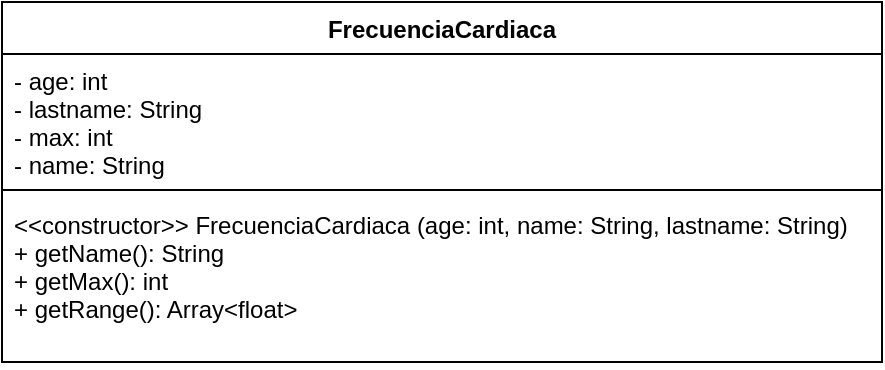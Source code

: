 <mxfile>
    <diagram id="04Dtovh-ZYEbn8IyFMDx" name="Page-1">
        <mxGraphModel dx="565" dy="675" grid="1" gridSize="10" guides="1" tooltips="1" connect="1" arrows="1" fold="1" page="1" pageScale="1" pageWidth="850" pageHeight="1100" math="0" shadow="0">
            <root>
                <mxCell id="0"/>
                <mxCell id="1" parent="0"/>
                <mxCell id="10" value="FrecuenciaCardiaca" style="swimlane;fontStyle=1;align=center;verticalAlign=top;childLayout=stackLayout;horizontal=1;startSize=26;horizontalStack=0;resizeParent=1;resizeParentMax=0;resizeLast=0;collapsible=1;marginBottom=0;" parent="1" vertex="1">
                    <mxGeometry x="200" y="200" width="440" height="180" as="geometry"/>
                </mxCell>
                <mxCell id="11" value="- age: int&#10;- lastname: String&#10;- max: int&#10;- name: String" style="text;strokeColor=none;fillColor=none;align=left;verticalAlign=top;spacingLeft=4;spacingRight=4;overflow=hidden;rotatable=0;points=[[0,0.5],[1,0.5]];portConstraint=eastwest;" parent="10" vertex="1">
                    <mxGeometry y="26" width="440" height="64" as="geometry"/>
                </mxCell>
                <mxCell id="12" value="" style="line;strokeWidth=1;fillColor=none;align=left;verticalAlign=middle;spacingTop=-1;spacingLeft=3;spacingRight=3;rotatable=0;labelPosition=right;points=[];portConstraint=eastwest;" parent="10" vertex="1">
                    <mxGeometry y="90" width="440" height="8" as="geometry"/>
                </mxCell>
                <mxCell id="13" value="&lt;&lt;constructor&gt;&gt; FrecuenciaCardiaca (age: int, name: String, lastname: String)&#10;+ getName(): String&#10;+ getMax(): int&#10;+ getRange(): Array&lt;float&gt;" style="text;strokeColor=none;fillColor=none;align=left;verticalAlign=top;spacingLeft=4;spacingRight=4;overflow=hidden;rotatable=0;points=[[0,0.5],[1,0.5]];portConstraint=eastwest;" parent="10" vertex="1">
                    <mxGeometry y="98" width="440" height="82" as="geometry"/>
                </mxCell>
            </root>
        </mxGraphModel>
    </diagram>
</mxfile>